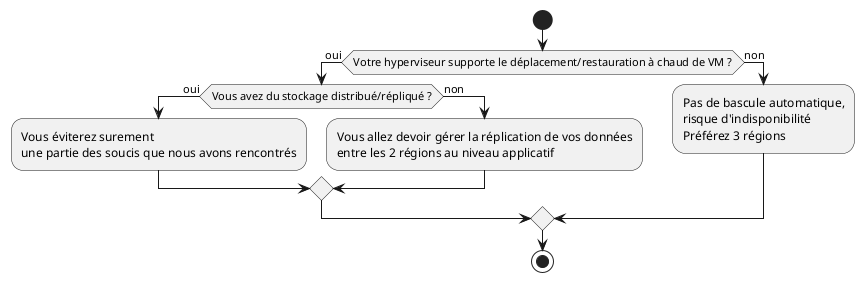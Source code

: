 @startuml

start

if (Votre hyperviseur supporte le déplacement/restauration à chaud de VM ?) then (oui)
    if (Vous avez du stockage distribué/répliqué ?) then (oui)
      :Vous éviterez surement\nune partie des soucis que nous avons rencontrés;
    else (non)
      :Vous allez devoir gérer la réplication de vos données\nentre les 2 régions au niveau applicatif;
    endif
else (non)
  :Pas de bascule automatique,\nrisque d'indisponibilité\nPréférez 3 régions;
endif

stop

@enduml
